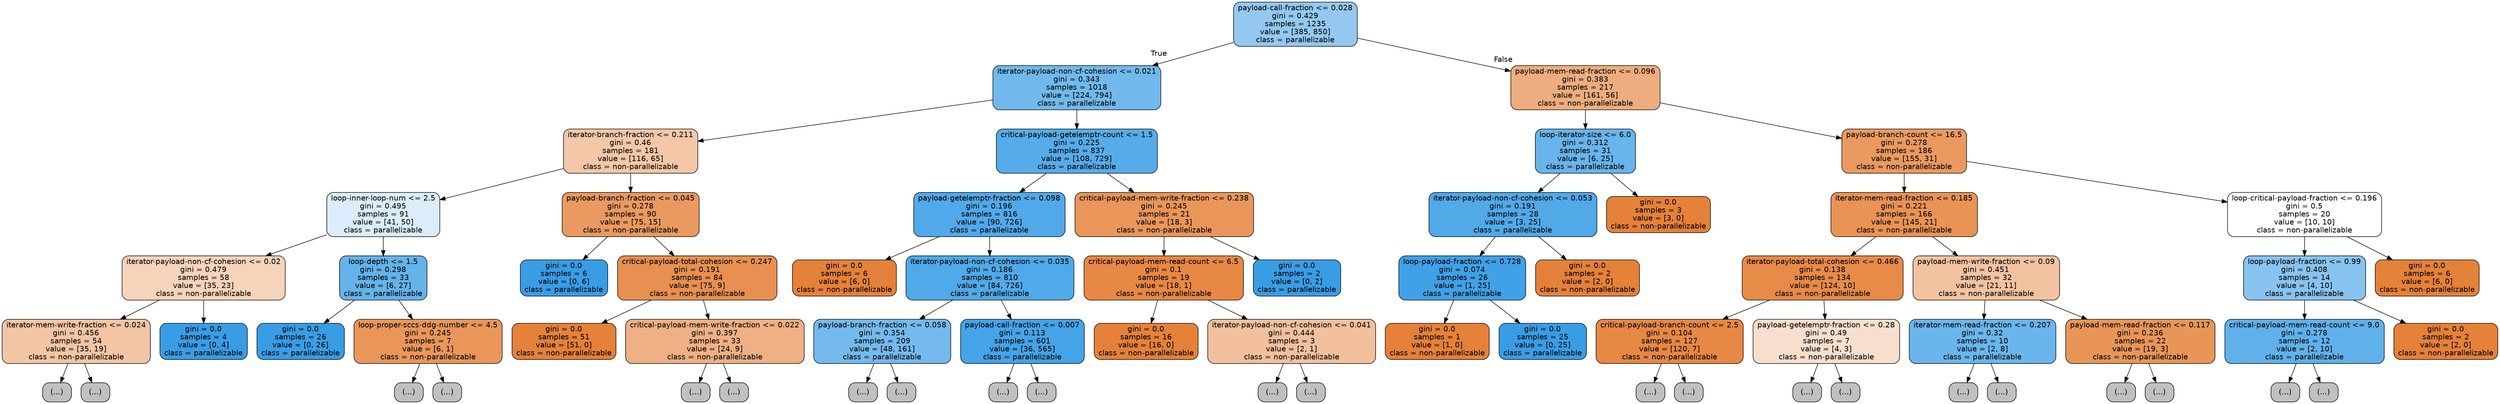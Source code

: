 digraph Tree {
node [shape=box, style="filled, rounded", color="black", fontname=helvetica] ;
edge [fontname=helvetica] ;
0 [label="payload-call-fraction <= 0.028\ngini = 0.429\nsamples = 1235\nvalue = [385, 850]\nclass = parallelizable", fillcolor="#399de58b"] ;
1 [label="iterator-payload-non-cf-cohesion <= 0.021\ngini = 0.343\nsamples = 1018\nvalue = [224, 794]\nclass = parallelizable", fillcolor="#399de5b7"] ;
0 -> 1 [labeldistance=2.5, labelangle=45, headlabel="True"] ;
2 [label="iterator-branch-fraction <= 0.211\ngini = 0.46\nsamples = 181\nvalue = [116, 65]\nclass = non-parallelizable", fillcolor="#e5813970"] ;
1 -> 2 ;
3 [label="loop-inner-loop-num <= 2.5\ngini = 0.495\nsamples = 91\nvalue = [41, 50]\nclass = parallelizable", fillcolor="#399de52e"] ;
2 -> 3 ;
4 [label="iterator-payload-non-cf-cohesion <= 0.02\ngini = 0.479\nsamples = 58\nvalue = [35, 23]\nclass = non-parallelizable", fillcolor="#e5813957"] ;
3 -> 4 ;
5 [label="iterator-mem-write-fraction <= 0.024\ngini = 0.456\nsamples = 54\nvalue = [35, 19]\nclass = non-parallelizable", fillcolor="#e5813975"] ;
4 -> 5 ;
6 [label="(...)", fillcolor="#C0C0C0"] ;
5 -> 6 ;
15 [label="(...)", fillcolor="#C0C0C0"] ;
5 -> 15 ;
28 [label="gini = 0.0\nsamples = 4\nvalue = [0, 4]\nclass = parallelizable", fillcolor="#399de5ff"] ;
4 -> 28 ;
29 [label="loop-depth <= 1.5\ngini = 0.298\nsamples = 33\nvalue = [6, 27]\nclass = parallelizable", fillcolor="#399de5c6"] ;
3 -> 29 ;
30 [label="gini = 0.0\nsamples = 26\nvalue = [0, 26]\nclass = parallelizable", fillcolor="#399de5ff"] ;
29 -> 30 ;
31 [label="loop-proper-sccs-ddg-number <= 4.5\ngini = 0.245\nsamples = 7\nvalue = [6, 1]\nclass = non-parallelizable", fillcolor="#e58139d4"] ;
29 -> 31 ;
32 [label="(...)", fillcolor="#C0C0C0"] ;
31 -> 32 ;
33 [label="(...)", fillcolor="#C0C0C0"] ;
31 -> 33 ;
34 [label="payload-branch-fraction <= 0.045\ngini = 0.278\nsamples = 90\nvalue = [75, 15]\nclass = non-parallelizable", fillcolor="#e58139cc"] ;
2 -> 34 ;
35 [label="gini = 0.0\nsamples = 6\nvalue = [0, 6]\nclass = parallelizable", fillcolor="#399de5ff"] ;
34 -> 35 ;
36 [label="critical-payload-total-cohesion <= 0.247\ngini = 0.191\nsamples = 84\nvalue = [75, 9]\nclass = non-parallelizable", fillcolor="#e58139e0"] ;
34 -> 36 ;
37 [label="gini = 0.0\nsamples = 51\nvalue = [51, 0]\nclass = non-parallelizable", fillcolor="#e58139ff"] ;
36 -> 37 ;
38 [label="critical-payload-mem-write-fraction <= 0.022\ngini = 0.397\nsamples = 33\nvalue = [24, 9]\nclass = non-parallelizable", fillcolor="#e581399f"] ;
36 -> 38 ;
39 [label="(...)", fillcolor="#C0C0C0"] ;
38 -> 39 ;
46 [label="(...)", fillcolor="#C0C0C0"] ;
38 -> 46 ;
51 [label="critical-payload-getelemptr-count <= 1.5\ngini = 0.225\nsamples = 837\nvalue = [108, 729]\nclass = parallelizable", fillcolor="#399de5d9"] ;
1 -> 51 ;
52 [label="payload-getelemptr-fraction <= 0.098\ngini = 0.196\nsamples = 816\nvalue = [90, 726]\nclass = parallelizable", fillcolor="#399de5df"] ;
51 -> 52 ;
53 [label="gini = 0.0\nsamples = 6\nvalue = [6, 0]\nclass = non-parallelizable", fillcolor="#e58139ff"] ;
52 -> 53 ;
54 [label="iterator-payload-non-cf-cohesion <= 0.035\ngini = 0.186\nsamples = 810\nvalue = [84, 726]\nclass = parallelizable", fillcolor="#399de5e1"] ;
52 -> 54 ;
55 [label="payload-branch-fraction <= 0.058\ngini = 0.354\nsamples = 209\nvalue = [48, 161]\nclass = parallelizable", fillcolor="#399de5b3"] ;
54 -> 55 ;
56 [label="(...)", fillcolor="#C0C0C0"] ;
55 -> 56 ;
71 [label="(...)", fillcolor="#C0C0C0"] ;
55 -> 71 ;
104 [label="payload-call-fraction <= 0.007\ngini = 0.113\nsamples = 601\nvalue = [36, 565]\nclass = parallelizable", fillcolor="#399de5ef"] ;
54 -> 104 ;
105 [label="(...)", fillcolor="#C0C0C0"] ;
104 -> 105 ;
170 [label="(...)", fillcolor="#C0C0C0"] ;
104 -> 170 ;
175 [label="critical-payload-mem-write-fraction <= 0.238\ngini = 0.245\nsamples = 21\nvalue = [18, 3]\nclass = non-parallelizable", fillcolor="#e58139d4"] ;
51 -> 175 ;
176 [label="critical-payload-mem-read-count <= 6.5\ngini = 0.1\nsamples = 19\nvalue = [18, 1]\nclass = non-parallelizable", fillcolor="#e58139f1"] ;
175 -> 176 ;
177 [label="gini = 0.0\nsamples = 16\nvalue = [16, 0]\nclass = non-parallelizable", fillcolor="#e58139ff"] ;
176 -> 177 ;
178 [label="iterator-payload-non-cf-cohesion <= 0.041\ngini = 0.444\nsamples = 3\nvalue = [2, 1]\nclass = non-parallelizable", fillcolor="#e581397f"] ;
176 -> 178 ;
179 [label="(...)", fillcolor="#C0C0C0"] ;
178 -> 179 ;
180 [label="(...)", fillcolor="#C0C0C0"] ;
178 -> 180 ;
181 [label="gini = 0.0\nsamples = 2\nvalue = [0, 2]\nclass = parallelizable", fillcolor="#399de5ff"] ;
175 -> 181 ;
182 [label="payload-mem-read-fraction <= 0.096\ngini = 0.383\nsamples = 217\nvalue = [161, 56]\nclass = non-parallelizable", fillcolor="#e58139a6"] ;
0 -> 182 [labeldistance=2.5, labelangle=-45, headlabel="False"] ;
183 [label="loop-iterator-size <= 6.0\ngini = 0.312\nsamples = 31\nvalue = [6, 25]\nclass = parallelizable", fillcolor="#399de5c2"] ;
182 -> 183 ;
184 [label="iterator-payload-non-cf-cohesion <= 0.053\ngini = 0.191\nsamples = 28\nvalue = [3, 25]\nclass = parallelizable", fillcolor="#399de5e0"] ;
183 -> 184 ;
185 [label="loop-payload-fraction <= 0.728\ngini = 0.074\nsamples = 26\nvalue = [1, 25]\nclass = parallelizable", fillcolor="#399de5f5"] ;
184 -> 185 ;
186 [label="gini = 0.0\nsamples = 1\nvalue = [1, 0]\nclass = non-parallelizable", fillcolor="#e58139ff"] ;
185 -> 186 ;
187 [label="gini = 0.0\nsamples = 25\nvalue = [0, 25]\nclass = parallelizable", fillcolor="#399de5ff"] ;
185 -> 187 ;
188 [label="gini = 0.0\nsamples = 2\nvalue = [2, 0]\nclass = non-parallelizable", fillcolor="#e58139ff"] ;
184 -> 188 ;
189 [label="gini = 0.0\nsamples = 3\nvalue = [3, 0]\nclass = non-parallelizable", fillcolor="#e58139ff"] ;
183 -> 189 ;
190 [label="payload-branch-count <= 16.5\ngini = 0.278\nsamples = 186\nvalue = [155, 31]\nclass = non-parallelizable", fillcolor="#e58139cc"] ;
182 -> 190 ;
191 [label="iterator-mem-read-fraction <= 0.185\ngini = 0.221\nsamples = 166\nvalue = [145, 21]\nclass = non-parallelizable", fillcolor="#e58139da"] ;
190 -> 191 ;
192 [label="iterator-payload-total-cohesion <= 0.466\ngini = 0.138\nsamples = 134\nvalue = [124, 10]\nclass = non-parallelizable", fillcolor="#e58139ea"] ;
191 -> 192 ;
193 [label="critical-payload-branch-count <= 2.5\ngini = 0.104\nsamples = 127\nvalue = [120, 7]\nclass = non-parallelizable", fillcolor="#e58139f0"] ;
192 -> 193 ;
194 [label="(...)", fillcolor="#C0C0C0"] ;
193 -> 194 ;
211 [label="(...)", fillcolor="#C0C0C0"] ;
193 -> 211 ;
212 [label="payload-getelemptr-fraction <= 0.28\ngini = 0.49\nsamples = 7\nvalue = [4, 3]\nclass = non-parallelizable", fillcolor="#e5813940"] ;
192 -> 212 ;
213 [label="(...)", fillcolor="#C0C0C0"] ;
212 -> 213 ;
216 [label="(...)", fillcolor="#C0C0C0"] ;
212 -> 216 ;
217 [label="payload-mem-write-fraction <= 0.09\ngini = 0.451\nsamples = 32\nvalue = [21, 11]\nclass = non-parallelizable", fillcolor="#e5813979"] ;
191 -> 217 ;
218 [label="iterator-mem-read-fraction <= 0.207\ngini = 0.32\nsamples = 10\nvalue = [2, 8]\nclass = parallelizable", fillcolor="#399de5bf"] ;
217 -> 218 ;
219 [label="(...)", fillcolor="#C0C0C0"] ;
218 -> 219 ;
222 [label="(...)", fillcolor="#C0C0C0"] ;
218 -> 222 ;
223 [label="payload-mem-read-fraction <= 0.117\ngini = 0.236\nsamples = 22\nvalue = [19, 3]\nclass = non-parallelizable", fillcolor="#e58139d7"] ;
217 -> 223 ;
224 [label="(...)", fillcolor="#C0C0C0"] ;
223 -> 224 ;
225 [label="(...)", fillcolor="#C0C0C0"] ;
223 -> 225 ;
228 [label="loop-critical-payload-fraction <= 0.196\ngini = 0.5\nsamples = 20\nvalue = [10, 10]\nclass = non-parallelizable", fillcolor="#e5813900"] ;
190 -> 228 ;
229 [label="loop-payload-fraction <= 0.99\ngini = 0.408\nsamples = 14\nvalue = [4, 10]\nclass = parallelizable", fillcolor="#399de599"] ;
228 -> 229 ;
230 [label="critical-payload-mem-read-count <= 9.0\ngini = 0.278\nsamples = 12\nvalue = [2, 10]\nclass = parallelizable", fillcolor="#399de5cc"] ;
229 -> 230 ;
231 [label="(...)", fillcolor="#C0C0C0"] ;
230 -> 231 ;
234 [label="(...)", fillcolor="#C0C0C0"] ;
230 -> 234 ;
235 [label="gini = 0.0\nsamples = 2\nvalue = [2, 0]\nclass = non-parallelizable", fillcolor="#e58139ff"] ;
229 -> 235 ;
236 [label="gini = 0.0\nsamples = 6\nvalue = [6, 0]\nclass = non-parallelizable", fillcolor="#e58139ff"] ;
228 -> 236 ;
}